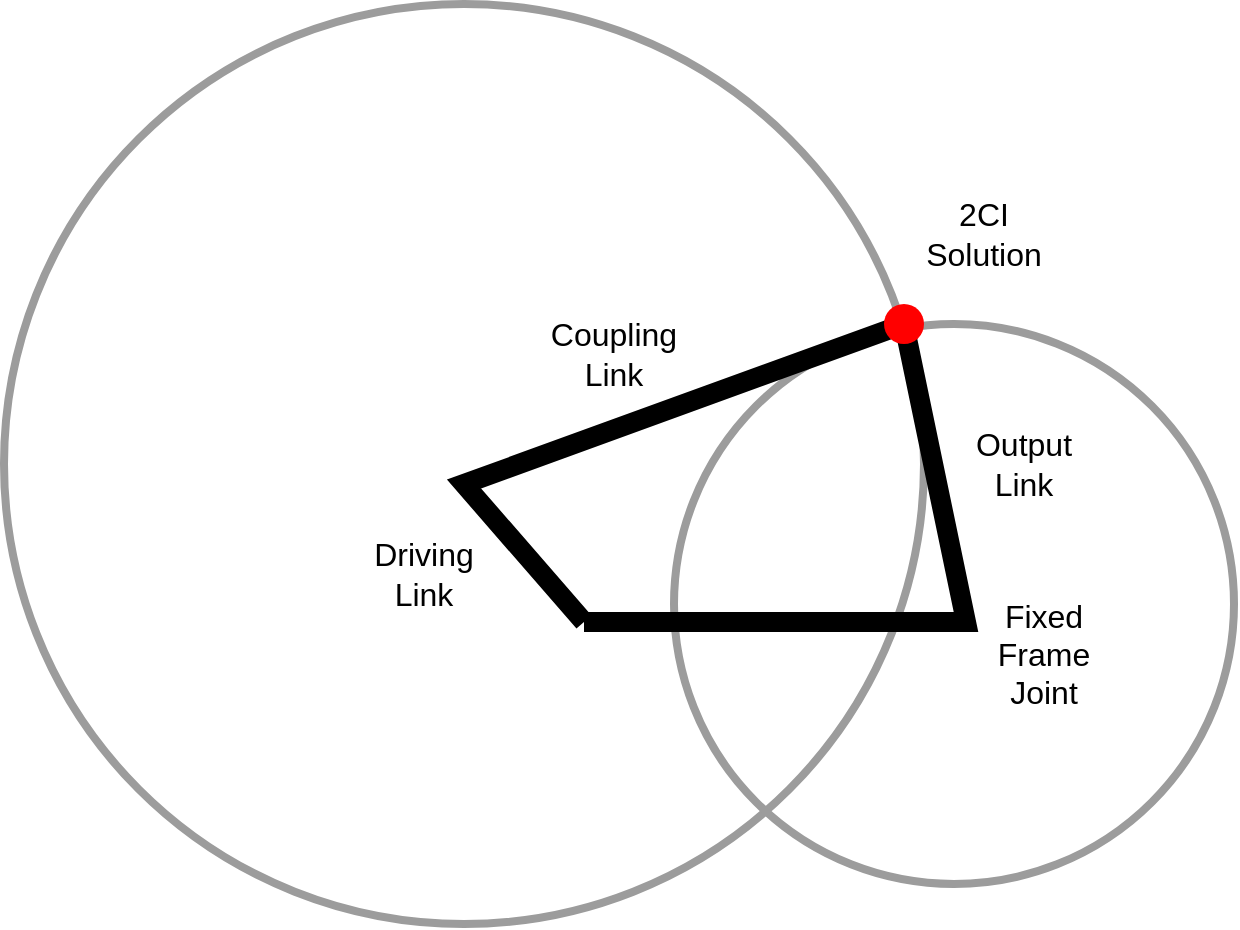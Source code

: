 <mxfile version="16.4.3" type="device"><diagram id="RP-ZjLcTpe1JtELD29Fz" name="Page-1"><mxGraphModel dx="1422" dy="705" grid="1" gridSize="10" guides="1" tooltips="1" connect="1" arrows="1" fold="1" page="1" pageScale="1" pageWidth="850" pageHeight="1100" math="0" shadow="0"><root><mxCell id="0"/><mxCell id="1" parent="0"/><mxCell id="pzt2GzzyhMBOCiXpwwKO-1" value="" style="ellipse;whiteSpace=wrap;html=1;aspect=fixed;fillColor=none;strokeWidth=4;strokeColor=#9C9C9C;" vertex="1" parent="1"><mxGeometry x="90" y="40" width="460" height="460" as="geometry"/></mxCell><mxCell id="pzt2GzzyhMBOCiXpwwKO-2" value="" style="ellipse;whiteSpace=wrap;html=1;aspect=fixed;fillColor=none;strokeWidth=4;strokeColor=#9C9C9C;" vertex="1" parent="1"><mxGeometry x="425" y="200" width="280" height="280" as="geometry"/></mxCell><mxCell id="pzt2GzzyhMBOCiXpwwKO-9" value="" style="endArrow=none;html=1;rounded=0;strokeWidth=10;" edge="1" parent="1"><mxGeometry width="50" height="50" relative="1" as="geometry"><mxPoint x="380" y="349" as="sourcePoint"/><mxPoint x="380" y="349" as="targetPoint"/><Array as="points"><mxPoint x="320" y="280"/><mxPoint x="540" y="200"/><mxPoint x="571" y="349"/></Array></mxGeometry></mxCell><mxCell id="pzt2GzzyhMBOCiXpwwKO-10" value="&lt;font style=&quot;font-size: 16px&quot;&gt;Driving Link&lt;/font&gt;" style="text;html=1;strokeColor=none;fillColor=none;align=center;verticalAlign=middle;whiteSpace=wrap;rounded=0;" vertex="1" parent="1"><mxGeometry x="270" y="310" width="60" height="30" as="geometry"/></mxCell><mxCell id="pzt2GzzyhMBOCiXpwwKO-11" value="&lt;font style=&quot;font-size: 16px&quot;&gt;Coupling Link&lt;/font&gt;" style="text;html=1;strokeColor=none;fillColor=none;align=center;verticalAlign=middle;whiteSpace=wrap;rounded=0;" vertex="1" parent="1"><mxGeometry x="365" y="200" width="60" height="30" as="geometry"/></mxCell><mxCell id="pzt2GzzyhMBOCiXpwwKO-12" value="&lt;font style=&quot;font-size: 16px&quot;&gt;Output Link&lt;/font&gt;" style="text;html=1;strokeColor=none;fillColor=none;align=center;verticalAlign=middle;whiteSpace=wrap;rounded=0;" vertex="1" parent="1"><mxGeometry x="570" y="255" width="60" height="30" as="geometry"/></mxCell><mxCell id="pzt2GzzyhMBOCiXpwwKO-13" value="&lt;font style=&quot;font-size: 16px&quot;&gt;Fixed Frame Joint&lt;/font&gt;" style="text;html=1;strokeColor=none;fillColor=none;align=center;verticalAlign=middle;whiteSpace=wrap;rounded=0;" vertex="1" parent="1"><mxGeometry x="580" y="350" width="60" height="30" as="geometry"/></mxCell><mxCell id="pzt2GzzyhMBOCiXpwwKO-14" value="" style="ellipse;whiteSpace=wrap;html=1;aspect=fixed;fontSize=16;strokeColor=none;strokeWidth=4;fillColor=#FF0000;" vertex="1" parent="1"><mxGeometry x="530" y="190" width="20" height="20" as="geometry"/></mxCell><mxCell id="pzt2GzzyhMBOCiXpwwKO-15" value="&lt;font style=&quot;font-size: 16px&quot;&gt;2CI Solution&lt;/font&gt;" style="text;html=1;strokeColor=none;fillColor=none;align=center;verticalAlign=middle;whiteSpace=wrap;rounded=0;" vertex="1" parent="1"><mxGeometry x="550" y="140" width="60" height="30" as="geometry"/></mxCell></root></mxGraphModel></diagram></mxfile>